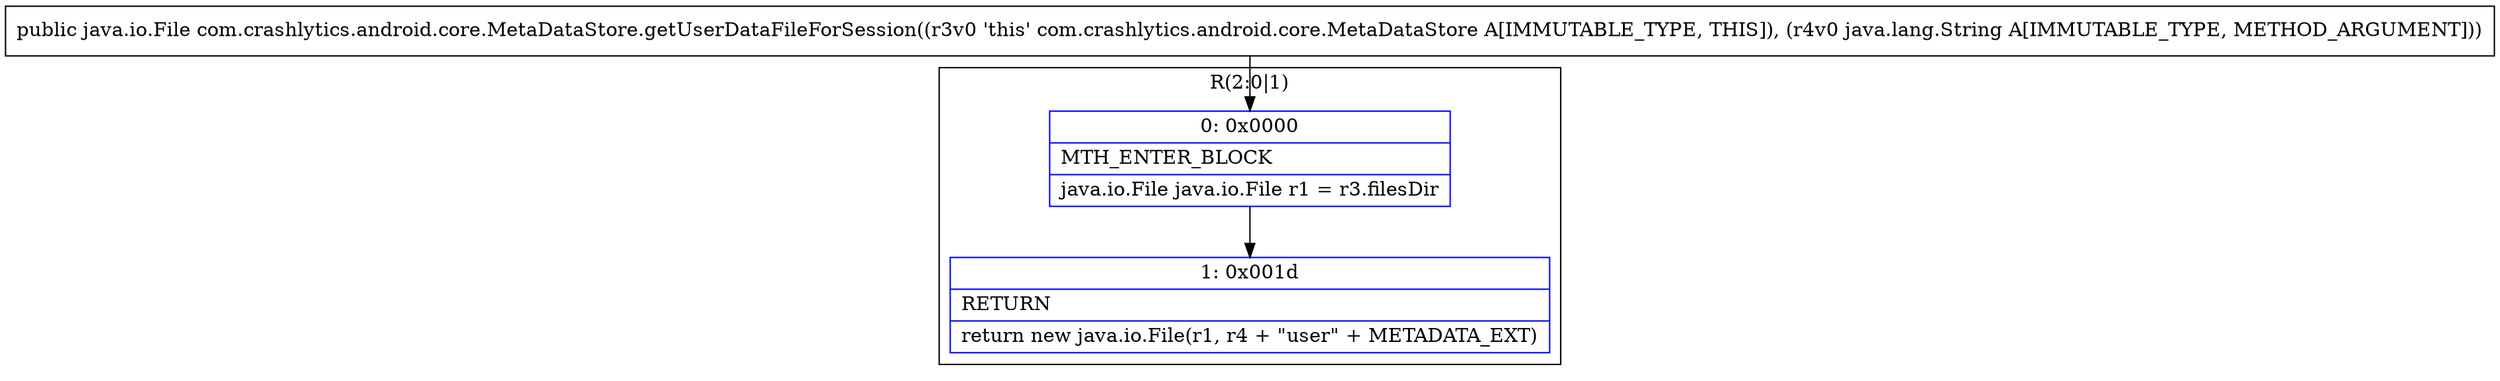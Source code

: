 digraph "CFG forcom.crashlytics.android.core.MetaDataStore.getUserDataFileForSession(Ljava\/lang\/String;)Ljava\/io\/File;" {
subgraph cluster_Region_1681390489 {
label = "R(2:0|1)";
node [shape=record,color=blue];
Node_0 [shape=record,label="{0\:\ 0x0000|MTH_ENTER_BLOCK\l|java.io.File java.io.File r1 = r3.filesDir\l}"];
Node_1 [shape=record,label="{1\:\ 0x001d|RETURN\l|return new java.io.File(r1, r4 + \"user\" + METADATA_EXT)\l}"];
}
MethodNode[shape=record,label="{public java.io.File com.crashlytics.android.core.MetaDataStore.getUserDataFileForSession((r3v0 'this' com.crashlytics.android.core.MetaDataStore A[IMMUTABLE_TYPE, THIS]), (r4v0 java.lang.String A[IMMUTABLE_TYPE, METHOD_ARGUMENT])) }"];
MethodNode -> Node_0;
Node_0 -> Node_1;
}

